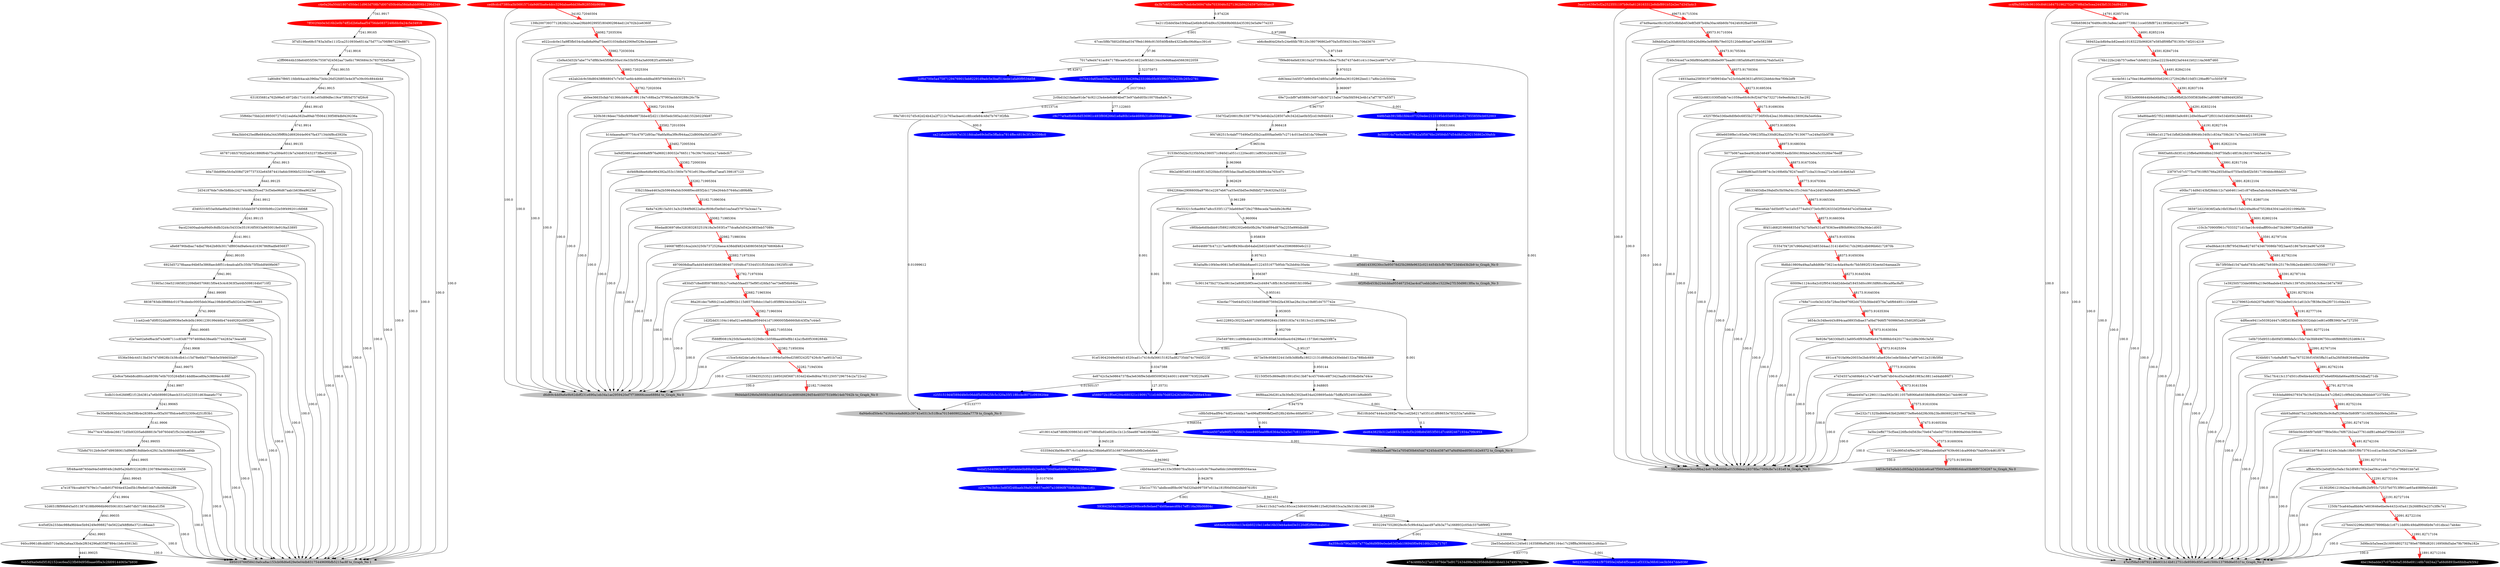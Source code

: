 digraph G{rankdir=TB;layout=dot;
"c4e0a26a50dd1807d50de11d963d708b7d007d50b46a58da8abb806b1296d349" [style="solid,filled",color=red,fontcolor=white];
"ced8cdcd7380ca5b5691571da9d65ba6e4dcc329dabae6dd38ef628556b969fd" [style="solid,filled",color=red,fontcolor=white];
"da3b7c6f10daeb9c7cbdc6e5694748e7033046c5271362b94254597b0048aec9" [style="solid,filled",color=red,fontcolor=white];
"3ea41e438e5cf2a2523551197b9c0a6126163312e8dbf891b52e2ec7d345a4c3" [style="solid,filled",color=red,fontcolor=white];
"cc4f9a59928c96100c8461b84751962752d779f6d3e5cea2443bf13134d94228" [style="solid,filled",color=red,fontcolor=white];
"7ff302f4b0e3d16b2e0b74ff2d2b6a8aaf54756de0837248bfdc0a24c5e34916" [style="solid,filled",color=red,fontcolor=white];
"695010766f58410a0ca8ac153cb08d6e629e0e04db83175449699bfb5215ac8f" [style="solid,filled",color=red,fontcolor=white];
"ded643825b312a6d853c1bc0cf3c208b845853f501d7c46824671934a799c953" [style="solid,filled",color=blue,fontcolor=white];
"ca21abade9f9f67e13118dcabe69cbd5e3ffadca7814ffec4819c3f13e3598c0" [style="solid,filled",color=blue,fontcolor=white];
"d6d69c4dd9a6e9b92dbff231e690a1eb34a1ae2959420ef7f738666ceee6886d" [style="solid,filled",color=gray,fontcolor=black,label= "d6d69c4dd9a6e9b92dbff231e690a1eb34a1ae2959420ef7f738666ceee6886d to_Graph_No 0"];
"593642b04a1fdad22ed290bce8cfedaed74b0faeaecd0b17eff116a39b06804c" [style="solid,filled",color=blue,fontcolor=white];
"e74c488b5c27a415979de7bd9172434d98e3b2958d8db014b4d134749579270a" [style="solid,filled",color=black,fontcolor=white];
"b4f1bc545a0eb1c005da242cbdce6ca67f5693ea6088fc6dca03b86f9753d267" [style="solid,filled",color=gray,fontcolor=black,label= "b4f1bc545a0eb1c005da242cbdce6ca67f5693ea6088fc6dca03b86f9753d267 to_Graph_No 0"];
"2cf6d700e5a475871294769015eb82291d9adc5e3baf514ede1afa80f9534d58" [style="solid,filled",color=blue,fontcolor=white];
"c9c77af4a8b68c6d536961c493f808266d1e8a80b1e4e4689b31d6d06664b1ae" [style="solid,filled",color=blue,fontcolor=white];
"5fe24fdeeae3cccf9ba24e67845d6fdba01538deac28378fac7599c8e7e181e0" [style="solid,filled",color=gray,fontcolor=black,label= "5fe24fdeeae3cccf9ba24e67845d6fdba01538deac28378fac7599c8e7e181e0 to_Graph_No 0"];
"bc5fd914a74e9a9ee87f642a5f5876bc29584b57d54d8d1a292156862e39afcb" [style="solid,filled",color=blue,fontcolor=white];
"4be19ebadde37c07b8e9af1868e691148b7dd34a27a68d6893be6fddbaf45f42" [style="solid,filled",color=black,fontcolor=white];
"6a94e6cd50e4c74164cce4a8d62c39741e0313c51f8ca70154609022daba7779" [style="solid,filled",color=gray,fontcolor=black,label= "6a94e6cd50e4c74164cce4a8d62c39741e0313c51f8ca70154609022daba7779 to_Graph_No 0"];
"6f2f0db453b224dcbba9554672542ac4cd7cebb2dfce15229e27f150d9813f0a" [style="solid,filled",color=gray,fontcolor=black,label= "6f2f0db453b224dcbba9554672542ac4cd7cebb2dfce15229e27f150d9813f0a to_Graph_No 3"];
"1c70410a65eed3fea74a441113b4269a233166c05c933903702a238c265c2781" [style="solid,filled",color=blue,fontcolor=white];
"af3dd14339230cc3e95078d25b286fe9632c0214454b3cfb78fe723d4b43b2b9" [style="solid,filled",color=gray,fontcolor=black,label= "af3dd14339230cc3e95078d25b286fe9632c0214454b3cfb78fe723d4b43b2b9 to_Graph_No 0"];
"8eb5df4a0e6d5f182152cec6ea523fb69d958baae0f0a3c2fd09144065e7b930" [style="solid,filled",color=black,fontcolor=white];
"c23679e3b8cc3e8f3f248baeb39a9230857ee907a10896f870bfbcbb38ec1c61" [style="solid,filled",color=blue,fontcolor=white];
"695010766f58410a0ca8ac153cb08d6e629e0e04db83175449699bfb5215ac8f" [style="solid,filled",color=gray,fontcolor=black,label= "695010766f58410a0ca8ac153cb08d6e629e0e04db83175449699bfb5215ac8f to_Graph_No 1"];
"ab64e6cfef4b0cc13e4b60210e11e8e16b33eb4a4ed3e3120dff2f968ceabd1c" [style="solid,filled",color=blue,fontcolor=white];
"a588072b1ff0e6294c680321c19091711d160b70d8524263d800aa5466e43cec" [style="solid,filled",color=blue,fontcolor=white];
"6a359ccb796a3f667a770a06d9f89e0ede63d5eb106940f0e941d6b223a71707" [style="solid,filled",color=blue,fontcolor=white];
"09bcb2e5aa676e1a7054f30b645dd74245dcd387a07af4df4bed0561cb2e9372" [style="solid,filled",color=gray,fontcolor=black,label= "09bcb2e5aa676e1a7054f30b645dd74245dcd387a07af4df4bed0561cb2e9372 to_Graph_No 0"];
"648b5ab39158b1fd4cc07320edec2123195dc03d852cbc62785585f4cb652003" [style="solid,filled",color=blue,fontcolor=white];
"47e1f58a516f792146b931b14b812751cfe9590c85f1ae61500c13798d6e051f" [style="solid,filled",color=gray,fontcolor=black,label= "47e1f58a516f792146b931b14b812751cfe9590c85f1ae61500c13798d6e051f to_Graph_No 2"];
"00bca4507afa86f517d5fd3c3eee8405ea0f8c6364a3a2a5e17c8111c0502480" [style="solid,filled",color=blue,fontcolor=white];
"4edaf25d40965c8071b6bdde0b89b4b2ae8dc700df4a6908c730d942bd6e22e3" [style="solid,filled",color=blue,fontcolor=white];
"fe0233d86235041f975950e24fa64f5caee1ef3333a36fc61ee3b5647dde936f" [style="solid,filled",color=blue,fontcolor=white];
"f9d4dab529b0a56083ccb834a61b1ac468048629d54e4033751b9fe14eb7042b" [style="solid,filled",color=gray,fontcolor=black,label= "f9d4dab529b0a56083ccb834a61b1ac468048629d54e4033751b9fe14eb7042b to_Graph_No 0"];
"c2551519d4f389d4fe0c06ddf5d59d25fc5c320a35f118fccbc8071c093920ee" [style="solid,filled",color=blue,fontcolor=white];
"86edad83697d6e328383283251f418a3e593f1e77dca8a5d542e3855eb57089c" -> "d6d69c4dd9a6e9b92dbff231e690a1eb34a1ae2959420ef7f738666ceee6886d" [label=100.0];
"1c539d352535211b95026f36871834d24be8d84a785125057296754c2a722ca2" -> "f9d4dab529b0a56083ccb834a61b1ac468048629d54e4033751b9fe14eb7042b" [label=32182.71940304,arrowsize=2,color=firebrick1,penwidth=3];
"cc4f9a59928c96100c8461b84751962752d779f6d3e5cea2443bf13134d94228" -> "47e1f58a516f792146b931b14b812751cfe9590c85f1ae61500c13798d6e051f" [label=100.0];
"491cc4701fa06e20033e2bdc9561afae826e1ede5bbdca7a697e412e319b5f0d" -> "5fe24fdeeae3cccf9ba24e67845d6fdba01538deac28378fac7599c8e7e181e0" [label=100.0];
"6e8a742f615a5013a3c2584f9d622a8acf608cf3e0b01ea5eaf37975a3cea17a" -> "86edad83697d6e328383283251f418a3e593f1e77dca8a5d542e3855eb57089c" [label=33082.71985304,arrowsize=2,color=firebrick1,penwidth=3];
"e42ab2dc9c58d80438f668047c7e567aefdc4d66ceddfea085f7660b80433c71" -> "ab0ee36635cfab7d1366cbb9caf189119a7c68ba2a7f7993acbb50288c26c7fe" [label=33782.72020304,arrowsize=2,color=firebrick1,penwidth=3];
"924bfd017c4a9afbff17baa767323fcf16565ffa31ad3a2fd58d82646ba4d94e" -> "55a17fc413c137d501cf0efde4d45523f7e6e6f06bfa66ea0f835e3dbaf271db" [label=12891.82762104,arrowsize=2,color=firebrick1,penwidth=3];
"c15ce5c6d2de1a6e16cbacec1c994e5a09ed258f3242f27426cfc7ae951b7ce2" -> "d6d69c4dd9a6e9b92dbff231e690a1eb34a1ae2959420ef7f738666ceee6886d" [label=100.0];
"7ff302f4b0e3d16b2e0b74ff2d2b6a8aaf54756de0837248bfdc0a24c5e34916" -> "3f7d519fee68c5783a3d5e111f2ca2510930e6514a75d771a706f867d29e8871" [label=7241.99165];
"55a17fc413c137d501cf0efde4d45523f7e6e6f06bfa66ea0f835e3dbaf271db" -> "91fcbda8894379347fe19c022b4acb47c2fb621c9f9d4248a36bbbb97237595c" [label=12791.82757104,arrowsize=2,color=firebrick1,penwidth=3];
"dcf46f8d8ee6d6e964392a353c1560e7b761e9139acc0f0ad7aeaf1398187123" -> "d6d69c4dd9a6e9b92dbff231e690a1eb34a1ae2959420ef7f738666ceee6886d" [label=100.0];
"91fcbda8894379347fe19c022b4acb47c2fb621c9f9d4248a36bbbb97237595c" -> "47e1f58a516f792146b931b14b812751cfe9590c85f1ae61500c13798d6e051f" [label=100.0];
"0b73f95fed15474a6d783b1e9827b9389c25179c59b2e4b48651525f998d7737" -> "1e392505733de089f4a219e08aabde4329a0c1397d5c26b5dc3c8ee1b67a790f" [label=13391.82787104,arrowsize=2,color=firebrick1,penwidth=3];
"5077b067aacbea062db346497eb398354adb584180bbe3efea5c3526be76edff" -> "5fe24fdeeae3cccf9ba24e67845d6fdba01538deac28378fac7599c8e7e181e0" [label=100.0];
"b14daaea9ac87754c47972d93ac78a6fa9ba3f9cf944aa22d8009a5bf1bd97f7" -> "d6d69c4dd9a6e9b92dbff231e690a1eb34a1ae2959420ef7f738666ceee6886d" [label=100.0];
"f0e553215c8ae8647a8cc535f11273da669e672fe27f88eceda7beddfe28cf6d" -> "91ef19042049e004d14520cad1c7416cfa566151825ad82735dd74c7940f223f" [label=0.001];
"affbbc3f3c2e0df2fcc5afa15b2df481782e2aa59ca1a4b77cf1e796b01bb7a0" -> "d1302f06121842ea10b4bad8b2bf955c72537b07f13f901ae65a40889e0ceb81" [label=12291.82732104,arrowsize=2,color=firebrick1,penwidth=3];
"dcf46f8d8ee6d6e964392a353c1560e7b761e9139acc0f0ad7aeaf1398187123" -> "03b21fdea4463a2b59649a5dc5068f0ecd85f2dc1726e264dc57646a1d89b8fa" [label=33282.71995304,arrowsize=2,color=firebrick1,penwidth=3];
"e3257f95e336be8d0fe0c6855b273736f00b42ea130c884cb1580928a5ee6dea" -> "5fe24fdeeae3cccf9ba24e67845d6fdba01538deac28378fac7599c8e7e181e0" [label=100.0];
"3cdb310c62fd9ff21f12b4381a7e6b0898028aecb331e5223351d63baea6c77d" -> "695010766f58410a0ca8ac153cb08d6e629e0e04db83175449699bfb5215ac8f" [label=100.0];
"96ece6ab7dd5b0f57ac1a0c5774a84373e0cf8526333d2f5fe64d7e2d5bb8ca8" -> "8f451d682f19666835d47b27bf4ef431a878363ee4f80b89643359a36de1d003" [label=48573.91660304,arrowsize=2,color=firebrick1,penwidth=3];
"4e8446897fc471217ae9b0ff436bcdb64abd2b832d4087a9ce35969880e6c212" -> "f63a0af8c10f40ec90813ef5463fdeb8aee01224551677b95dc7b2bb84c30a4a" [label=0.957613];
"f0e553215c8ae8647a8cc535f11273da669e672fe27f88eceda7beddfe28cf6d" -> "c9f0bde6d0bdbb91f589216f92302e66b0fb29a783d894d870a2255e990dbd88" [label=0.960064];
"a0ad8da4161f8f795d39ee827407434670086b70f23ae451867bc91ba967a358" -> "0b73f95fed15474a6d783b1e9827b9389c25179c59b2e4b48651525f998d7737" [label=13491.82792104,arrowsize=2,color=firebrick1,penwidth=3];
"8fe2a08f3485164d83f13d520bbcf1f3f03dac3ba83ed26b3df486cba765cd7c" -> "6942264ec2906600ba979b1e2267eb67ca55e45bd5ec9dfdbf2729c6320a332d" [label=0.962629];
"ba211f2dd45be33f4bad2e6b9cbf54d9cc529b69b06fcb4353923e5a9e77e233" -> "67cec5f8b7fd02d584a0347f9eb1866c9150540fb48e4322e8bc06d6acc391c0" [label=0.001];
"5f353e9906644b9eb6b89a21bfbd9fb82b350f383b89e1a809f674d89d49285d" -> "47e1f58a516f792146b931b14b812751cfe9590c85f1ae61500c13798d6e051f" [label=100.0];
"25e1cc77f17abdbcedf0bc0676d320ab997597e51ba181f00d50d2dbb9761f01" -> "2c9e4115cb27cefa185cce23d640356e86125e820d633ca3a3fe316b14961286" [label=0.941451];
"d2e7ee02a6ef6acbf7e3e98711cc83d677974608eb38ea6b7744283a73eacefd" -> "695010766f58410a0ca8ac153cb08d6e629e0e04db83175449699bfb5215ac8f" [label=100.0];
"f15547f47267c966a94d234853d4aa131414b65417cb2982cdb696b6d172870b" -> "9b8bb19809a49aa5a8dd68e73621ec4da49ac6c7bb5892f2192ee4d34aeaaa2b" [label=48373.91650304,arrowsize=2,color=firebrick1,penwidth=3];
"67cec5f8b7fd02d584a0347f9eb1866c9150540fb48e4322e8bc06d6acc391c0" -> "7017a9ed4741ac847178bcee0cf2414622ef83dd134cc0e9d6aab45663922059" [label=37.96];
"9b8bb19809a49aa5a8dd68e73621ec4da49ac6c7bb5892f2192ee4d34aeaaa2b" -> "5fe24fdeeae3cccf9ba24e67845d6fdba01538deac28378fac7599c8e7e181e0" [label=100.0];
"51665a134e521665852209db65706815f0e43c4c6363f3a44b5098164b0710f2" -> "8838783db3f888dc01078cdeebc0005deb36aa108db64f5afd32d3a29915aa93" [label=5841.99095];
"569452acb8b9acb82eeeb10183225b968267e585df09fbf781305c74f2014219" -> "176b122bc24b757ce8ee7cb9d0212b8ac2223b4d923a04441b02114a368f7d60" [label=14591.82847104,arrowsize=2,color=firebrick1,penwidth=3];
"01726c995454f9ec267266baabedd0a97639c661dca9084b70abf93c4d61f078" -> "5fe24fdeeae3cccf9ba24e67845d6fdba01538deac28378fac7599c8e7e181e0" [label=100.0];
"6e8a742f615a5013a3c2584f9d622a8acf608cf3e0b01ea5eaf37975a3cea17a" -> "d6d69c4dd9a6e9b92dbff231e690a1eb34a1ae2959420ef7f738666ceee6886d" [label=100.0];
"9b8bb19809a49aa5a8dd68e73621ec4da49ac6c7bb5892f2192ee4d34aeaaa2b" -> "60009e1124cc6a2c02f95416dd2ddedaf18453d0cc991fdf6fcc9bca9fac8af0" [label=48273.91645304,arrowsize=2,color=firebrick1,penwidth=3];
"e830d57c8ed0f09788853b2c7ce9ab5faad575ef9f1d26fa57ee73e8f56b94be" -> "d6d69c4dd9a6e9b92dbff231e690a1eb34a1ae2959420ef7f738666ceee6886d" [label=100.0];
"549b65963476489cc9fc3a8ea1ab907739b11cce05f6f87241395b62431bef79" -> "47e1f58a516f792146b931b14b812751cfe9590c85f1ae61500c13798d6e051f" [label=100.0];
"f0ea3bb0425edffe684b6a3443f9ff0b2d692644e9047fa437134d4f8cd3920a" -> "4678716fc5792f2eb5d1886f64b75ca584e931fe7a34b835432373fbe3f39248" [label=6641.99135];
"940cc9961d8cddfd5710a0fe2a6aa33bde2f634296a8358f7894c1b6c45913d1" -> "695010766f58410a0ca8ac153cb08d6e629e0e04db83175449699bfb5215ac8f" [label=100.0];
"3d9dd0af2a30b8005b53d0426d96e3e89f8b79e0325120de864a67ae0e582388" -> "5fe24fdeeae3cccf9ba24e67845d6fdba01538deac28378fac7599c8e7e181e0" [label=100.0];
"62ecfac770e64d54321546e858d87569d2fa4383ae28a10ca10b8f1d4757742e" -> "f6d10fcb0d7444ecb2692e79ac1ed2b6217a0351d1df68653e783253a7a6d64e" [label=0.001];
"dd63eea1b45f37cb6845e43460a1af85e66ea36102862bed117a8bc2cfc5044a" -> "69e72ccbf97a65889c3497cdb3d7215abe73da5fd5942e4b1a7af77877a55f71" [label=0.969097];
"7f2b8d7012b9c0e97d99380615df96f918dfde0c42f413a3b5884d48589ce84b" -> "5f048ae48760de94e5489048c28d95a26bf032262f81230789e046bc42210458" [label=4941.9905];
"3d9fecb5a5eee2b16004802732780e67f9f6d8201169568d5abe79b7969a182e" -> "47e1f58a516f792146b931b14b812751cfe9590c85f1ae61500c13798d6e051f" [label=100.0];
"e022ccdc0e15a9ff3fb034c0adb8a99af75ae031034dbd42069ef328e3a4aeed" -> "c2e9a43d32b7abe77e7df8b3e45f0fa030a416e33b5f54a3a60082f1a000e943" [label=33982.72030304,arrowsize=2,color=firebrick1,penwidth=3];
"69e72ccbf97a65889c3497cdb3d7215abe73da5fd5942e4b1a7af77877a55f71" -> "648b5ab39158b1fd4cc07320edec2123195dc03d852cbc62785585f4cb652003" [label=0.001];
"5c9013475b2733ac061be2a8082b9f3cee2cd4847c8fb18c5d5466f1fd109fed" -> "62ecfac770e64d54321546e858d87569d2fa4383ae28a10ca10b8f1d4757742e" [label=0.955161];
"3f7d519fee68c5783a3d5e111f2ca2510930e6514a75d771a706f867d29e8871" -> "a2ff99644b338e64955f39c75587d24562aa73a6b17965684c3c7837f26d5ea8" [label=7141.9916];
"e4632c6831030f5ddb7ec1059ae6fc6c9cf24d70a7322716e9ee8d4a313ac292" -> "e3257f95e336be8d0fe0c6855b273736f00b42ea130c884cb1580928a5ee6dea" [label=49173.91690304,arrowsize=2,color=firebrick1,penwidth=3];
"c2551519d4f389d4fe0c06ddf5d59d25fc5c320a35f118fccbc8071c093920ee" -> "6a94e6cd50e4c74164cce4a8d62c39741e0313c51f8ca70154609022daba7779" [label=0.0133777];
"a8e68790bdbac74dbd79b42b80b3017df8934d9a6e4cd1636786f6adfe856837" -> "6923d57278baeac94b65e3868aecb8f51c4eadcabf3c350b75f5bddf469fe067" [label=6041.99105];
"0536e59dc44513bd34747d9828b1b38cdb41c15d78e6fa5778eb5e5f46650a97" -> "42e8ce7b6eb8cd80ccda6939b7e0b7035264fb814dd8bece89a3c9894ec4c86f" [label=5441.99075];
"11ca42ceb7d0f032dda859936e5e9cb0b19061239199d46b474449292c095299" -> "d2e7ee02a6ef6acbf7e3e98711cc83d677974608eb38ea6b7744283a73eacefd" [label=5641.99085];
"28bae440d7a1290111bea592e3811057b8066a64038d08cd58062e174dc9616f" -> "cbe232c71325bd669e63b62b98373ef6e6dd29b30b23bc86069226575ed78d3b" [label=47573.91610304,arrowsize=2,color=firebrick1,penwidth=3];
"866f3a6fccfd3f14125ffe6a06848bb239df75fafb148f18c28d1670eb5ad10e" -> "23f797c07c5775cd7910f65766a2855d0ac0755e45b4f2b58171904bbc88dd23" [label=13991.82817104,arrowsize=2,color=firebrick1,penwidth=3];
"ebb93a86dd75a123a98d3fa5bc9c8af5296de5b80f971b16f3b3bb0fe9a2d0ce" -> "47e1f58a516f792146b931b14b812751cfe9590c85f1ae61500c13798d6e051f" [label=100.0];
"09a7d01027d5c62d24b42a2f7212c765acbae41c8fccefe84c48d7b7673f2fbb" -> "6a94e6cd50e4c74164cce4a8d62c39741e0313c51f8ca70154609022daba7779" [label=0.01099612];
"a0180143a87d69b309863d14fd77d80dfa92a602bc1b12c5bee8874e828b58a2" -> "09bcb2e5aa676e1a7054f30b645dd74245dcd387a07af4df4bed0561cb2e9372" [label=0.001];
"085bb56c056f97bfd877f80e58cc76f672b2aa37761ddf81a86abf7f38e53220" -> "47e1f58a516f792146b931b14b812751cfe9590c85f1ae61500c13798d6e051f" [label=100.0];
"6923d57278baeac94b65e3868aecb8f51c4eadcabf3c350b75f5bddf469fe067" -> "51665a134e521665852209db65706815f0e43c4c6363f3a44b5098164b0710f2" [label=5941.991];
"b8a8fdae8f27f52188fd803a9c6912d9e0feae972f0310e534b9561fe8864f24" -> "19d9be1d127b41bfb82b0d8c89646c340b1c834a759b2617a7fee4a215952996" [label=14191.82827104,arrowsize=2,color=firebrick1,penwidth=3];
"14933aeba2585919736f9934be7e23c0da963631af05022bb6dc9ee7f0fe2ef9" -> "5fe24fdeeae3cccf9ba24e67845d6fdba01538deac28378fac7599c8e7e181e0" [label=100.0];
"f63a0af8c10f40ec90813ef5463fdeb8aee01224551677b95dc7b2bb84c30a4a" -> "6f2f0db453b224dcbba9554672542ac4cd7cebb2dfce15229e27f150d9813f0a" [label=0.001];
"2be55ebd4b63c1240e611635898ef0af391164e17c29ff8a3606d4fc2cd6dac5" -> "fe0233d86235041f975950e24fa64f5caee1ef3333a36fc61ee3b5647dde936f" [label=0.001];
"e830d57c8ed0f09788853b2c7ce9ab5faad575ef9f1d26fa57ee73e8f56b94be" -> "86a281dec7bf6fc21ee2a8f902b115d6575b8dcc10a01c85f8f434cbcb25a21a" [label=32682.71965304,arrowsize=2,color=firebrick1,penwidth=3];
"3d9dd0af2a30b8005b53d0426d96e3e89f8b79e0325120de864a67ae0e582388" -> "f240c54ced7ce36bf80da8f62d6ebe997baad61085afd6a953b604a76ab5a424" [label=49473.91705304,arrowsize=2,color=firebrick1,penwidth=3];
"085bb56c056f97bfd877f80e58cc76f672b2aa37761ddf81a86abf7f38e53220" -> "f61b461b978c81b14246c3da8c18b91f9b73761ccd1ac5bdc326af7b261bae59" [label=12491.82742104,arrowsize=2,color=firebrick1,penwidth=3];
"f6d10fcb0d7444ecb2692e79ac1ed2b6217a0351d1df68653e783253a7a6d64e" -> "ded643825b312a6d853c1bc0cf3c208b845853f501d7c46824671934a799c953" [label=0.1];
"19d9be1d127b41bfb82b0d8c89646c340b1c834a759b2617a7fee4a215952996" -> "47e1f58a516f792146b931b14b812751cfe9590c85f1ae61500c13798d6e051f" [label=100.0];
"03b21fdea4463a2b59649a5dc5068f0ecd85f2dc1726e264dc57646a1d89b8fa" -> "6e8a742f615a5013a3c2584f9d622a8acf608cf3e0b01ea5eaf37975a3cea17a" [label=33182.71990304,arrowsize=2,color=firebrick1,penwidth=3];
"491cc4701fa06e20033e2bdc9561afae826e1ede5bbdca7a697e412e319b5f0d" -> "e7d34557a3469b641a7e7ed87bd67db04cd5a34afb81983a18811ed4abb86f71" [label=47773.91620304,arrowsize=2,color=firebrick1,penwidth=3];
"03359d43fa08ecf87c4c1ab84dc4a238bb6a85f1b1667366e895d9fb2e6eb6e4" -> "c4b04e4ae97a4133e3f8807fca5bcb1cce0c9c79aa0a6bb1b949890f9504acaa" [label=0.943902];
"1c539d352535211b95026f36871834d24be8d84a785125057296754c2a722ca2" -> "d6d69c4dd9a6e9b92dbff231e690a1eb34a1ae2959420ef7f738666ceee6886d" [label=100.0];
"3ad09bf83ad55b9874c3e169b6fa78247eed571cba310cea271e3e81dc8b63a5" -> "5fe24fdeeae3cccf9ba24e67845d6fdba01538deac28378fac7599c8e7e181e0" [label=100.0];
"1250b75ca640aa8bb9a7e603646e6be9e4432c45a412b268f843e237c3f9c7e1" -> "47e1f58a516f792146b931b14b812751cfe9590c85f1ae61500c13798d6e051f" [label=100.0];
"c768e71cc0e3d1b5b728ee59e97682d4755b3fded4f376a7a6f664851133d0e8" -> "5fe24fdeeae3cccf9ba24e67845d6fdba01538deac28378fac7599c8e7e181e0" [label=100.0];
"e022ccdc0e15a9ff3fb034c0adb8a99af75ae031034dbd42069ef328e3a4aeed" -> "d6d69c4dd9a6e9b92dbff231e690a1eb34a1ae2959420ef7f738666ceee6886d" [label=100.0];
"f61b461b978c81b14246c3da8c18b91f9b73761ccd1ac5bdc326af7b261bae59" -> "47e1f58a516f792146b931b14b812751cfe9590c85f1ae61500c13798d6e051f" [label=100.0];
"60322947552802fec6c5c99c64a2aacd97a0b3a77a1668932c05dc337b8f99f2" -> "6a359ccb796a3f667a770a06d9f89e0ede63d5eb106940f0e941d6b223a71707" [label=0.001];
"ba9df29861aea0468a8f976a9692180032e76651176c39c70cd42a17a4ebcfc7" -> "dcf46f8d8ee6d6e964392a353c1560e7b761e9139acc0f0ad7aeaf1398187123" [label=33382.72000304,arrowsize=2,color=firebrick1,penwidth=3];
"2d341876de7c8e5b8bbc242744c9b255ced73cf3ebe96d67aab1b638ea9623ef" -> "695010766f58410a0ca8ac153cb08d6e629e0e04db83175449699bfb5215ac8f" [label=100.0];
"d3405316f33a0bfae8fad3394fc1b5dab59743000b9fcc22e59f499201cfd068" -> "695010766f58410a0ca8ac153cb08d6e629e0e04db83175449699bfb5215ac8f" [label=100.0];
"c2e9a43d32b7abe77e7df8b3e45f0fa030a416e33b5f54a3a60082f1a000e943" -> "e42ab2dc9c58d80438f668047c7e567aefdc4d66ceddfea085f7660b80433c71" [label=33882.72025304,arrowsize=2,color=firebrick1,penwidth=3];
"3a5bc2effd775cf5ee226fbc0d563bc70e647ebe0d77f101f6909a00dc590cdc" -> "5fe24fdeeae3cccf9ba24e67845d6fdba01538deac28378fac7599c8e7e181e0" [label=100.0];
"2c0bd1b21fadae91de74c92123a4ede6d804bef73e97da6d05b10070ba8a9c7a" -> "09a7d01027d5c62d24b42a2f7212c765acbae41c8fccefe84c48d7b7673f2fbb" [label=0.0113716];
"f588ff0081f4250b5eee9dc3229dbc1b059baa480ef8b142a1fbd0f53082884b" -> "c15ce5c6d2de1a6e16cbacec1c994e5a09ed258f3242f27426cfc7ae951b7ce2" [label=32382.71950304,arrowsize=2,color=firebrick1,penwidth=3];
"176b122bc24b757ce8ee7cb9d0212b8ac2223b4d923a04441b02114a368f7d60" -> "47e1f58a516f792146b931b14b812751cfe9590c85f1ae61500c13798d6e051f" [label=100.0];
"365972d225836f2afa16b53fee515ab249ad6cd75528b43041ea02021096e5fc" -> "c10c3c70900f961c70333271d15ae16c44bafff00ccbd73b2866732e85a80fd9" [label=13691.82802104,arrowsize=2,color=firebrick1,penwidth=3];
"2466878ff5516ca2d43250b7372526aeac438ddf48243d08056582676806b8c4" -> "4970608dbaf5a4d45464933b6638040710548cd73344531f535d4b15925f5148" [label=32882.71975304,arrowsize=2,color=firebrick1,penwidth=3];
"3ea41e438e5cf2a2523551197b9c0a6126163312e8dbf891b52e2ec7d345a4c3" -> "d74d9ae4ac0b192d55c8bfab453e8f3d97b49a30ac46b60b70424fc92fba0589" [label=49673.91715304,arrowsize=2,color=firebrick1,penwidth=3];
"2c0bd1b21fadae91de74c92123a4ede6d804bef73e97da6d05b10070ba8a9c7a" -> "c9c77af4a8b68c6d536961c493f808266d1e8a80b1e4e4689b31d6d06664b1ae" [label=277.122603];
"36a774c47ddb4e266172d5b93205a6d8881fe7b9760d4f1f5c343d82fcdcef99" -> "7f2b8d7012b9c0e97d99380615df96f918dfde0c42f413a3b5884d48589ce84b" [label=5041.99055];
"a0ad8da4161f8f795d39ee827407434670086b70f23ae451867bc91ba967a358" -> "47e1f58a516f792146b931b14b812751cfe9590c85f1ae61500c13798d6e051f" [label=100.0];
"2466878ff5516ca2d43250b7372526aeac438ddf48243d08056582676806b8c4" -> "d6d69c4dd9a6e9b92dbff231e690a1eb34a1ae2959420ef7f738666ceee6886d" [label=100.0];
"28bae440d7a1290111bea592e3811057b8066a64038d08cd58062e174dc9616f" -> "5fe24fdeeae3cccf9ba24e67845d6fdba01538deac28378fac7599c8e7e181e0" [label=100.0];
"cbe232c71325bd669e63b62b98373ef6e6dd29b30b23bc86069226575ed78d3b" -> "5fe24fdeeae3cccf9ba24e67845d6fdba01538deac28378fac7599c8e7e181e0" [label=100.0];
"4cc4e5611a70ee186a699b600b62061272942ffe510df3129beff07cc50597ff" -> "47e1f58a516f792146b931b14b812751cfe9590c85f1ae61500c13798d6e051f" [label=100.0];
"23f797c07c5775cd7910f65766a2855d0ac0755e45b4f2b58171904bbc88dd23" -> "e00bc714d9d143bf28ddc12c7ab64611ed1c874fbea5abc6da3849ad4f3c708d" [label=13891.82812104,arrowsize=2,color=firebrick1,penwidth=3];
"4678716fc5792f2eb5d1886f64b75ca584e931fe7a34b835432373fbe3f39248" -> "b0a73bb896e5fc0a508d7297737332e645874410a6dc5906b523334e7146e8fa" [label=6541.9913];
"5077b067aacbea062db346497eb398354adb584180bbe3efea5c3526be76edff" -> "3ad09bf83ad55b9874c3e169b6fa78247eed571cba310cea271e3e81dc8b63a5" [label=48873.91675304,arrowsize=2,color=firebrick1,penwidth=3];
"35f66bc75bb2d189500727c021eab6a382ba89ab7f5064130f58f4dbf429236a" -> "695010766f58410a0ca8ac153cb08d6e629e0e04db83175449699bfb5215ac8f" [label=100.0];
"c768e71cc0e3d1b5b728ee59e97682d4755b3fded4f376a7a6f664851133d0e8" -> "b654c3c34fee443c894caa08935dbae37a0bd79d6f57609865efc25d02852a99" [label=48073.91635304,arrowsize=2,color=firebrick1,penwidth=3];
"8838783db3f888dc01078cdeebc0005deb36aa108db64f5afd32d3a29915aa93" -> "11ca42ceb7d0f032dda859936e5e9cb0b19061239199d46b474449292c095299" [label=5741.9909];
"8f451d682f19666835d47b27bf4ef431a878363ee4f80b89643359a36de1d003" -> "5fe24fdeeae3cccf9ba24e67845d6fdba01538deac28378fac7599c8e7e181e0" [label=100.0];
"940cc9961d8cddfd5710a0fe2a6aa33bde2f634296a8358f7894c1b6c45913d1" -> "8eb5df4a0e6d5f182152cec6ea523fb69d958baae0f0a3c2fd09144065e7b930" [label=4441.99025];
"d80e6659f8e1c93e6a709623f5ba330d828aa3255e79130677ce249a05b0f7f8" -> "5077b067aacbea062db346497eb398354adb584180bbe3efea5c3526be76edff" [label=48973.91680304,arrowsize=2,color=firebrick1,penwidth=3];
"33d7f2af20801f9c33877979c3e64b2a328507a9c342d2ae0b5f2cd19d94b024" -> "9f47d62515c4abf775490ef2d5b2cad00faa0e6b7c2714c01bed3d1da709ee94" [label=0.966418];
"42e8ce7b6eb8cd80ccda6939b7e0b7035264fb814dd8bece89a3c9894ec4c86f" -> "695010766f58410a0ca8ac153cb08d6e629e0e04db83175449699bfb5215ac8f" [label=100.0];
"139b20073937712826b21a3eae29bb902995f1804902964ed124702b2ce6360f" -> "e022ccdc0e15a9ff3fb034c0adb8a99af75ae031034dbd42069ef328e3a4aeed" [label=34082.72035304,arrowsize=2,color=firebrick1,penwidth=3];
"631835681a762b96ef14972db17141018c1e05d89dfec19ce73f05d7574f26c6" -> "35f66bc75bb2d189500727c021eab6a382ba89ab7f5064130f58f4dbf429236a" [label=6841.99145];
"1c70410a65eed3fea74a441113b4269a233166c05c933903702a238c265c2781" -> "2c0bd1b21fadae91de74c92123a4ede6d804bef73e97da6d05b10070ba8a9c7a" [label=0.20373943];
"e4632c6831030f5ddb7ec1059ae6fc6c9cf24d70a7322716e9ee8d4a313ac292" -> "5fe24fdeeae3cccf9ba24e67845d6fdba01538deac28378fac7599c8e7e181e0" [label=100.0];
"1250b75ca640aa8bb9a7e603646e6be9e4432c45a412b268f843e237c3f9c7e1" -> "c27b4432296e3f6b0578996bdc1c6711dd66c49da89946b9e7c01dbca17ab4ec" [label=12091.82722104,arrowsize=2,color=firebrick1,penwidth=3];
"91ef19042049e004d14520cad1c7416cfa566151825ad82735dd74c7940f223f" -> "4e8742c5a3e9864737fba3e636f9e3db88509f3624400114f4987763f220a9f4" [label=0.0347388];
"60009e1124cc6a2c02f95416dd2ddedaf18453d0cc991fdf6fcc9bca9fac8af0" -> "c768e71cc0e3d1b5b728ee59e97682d4755b3fded4f376a7a6f664851133d0e8" [label=48173.91640304,arrowsize=2,color=firebrick1,penwidth=3];
"e00bc714d9d143bf28ddc12c7ab64611ed1c874fbea5abc6da3849ad4f3c708d" -> "47e1f58a516f792146b931b14b812751cfe9590c85f1ae61500c13798d6e051f" [label=100.0];
"86edad83697d6e328383283251f418a3e593f1e77dca8a5d542e3855eb57089c" -> "2466878ff5516ca2d43250b7372526aeac438ddf48243d08056582676806b8c4" [label=32982.71980304,arrowsize=2,color=firebrick1,penwidth=3];
"9e30e0b963bda16c2fed38b4e28389cec0f3a507f0dce4ef032309cd251f03b1" -> "36a774c47ddb4e266172d5b93205a6d8881fe7b9760d4f1f5c343d82fcdcef99" [label=5141.9906];
"139b20073937712826b21a3eae29bb902995f1804902964ed124702b2ce6360f" -> "d6d69c4dd9a6e9b92dbff231e690a1eb34a1ae2959420ef7f738666ceee6886d" [label=100.0];
"36a774c47ddb4e266172d5b93205a6d8881fe7b9760d4f1f5c343d82fcdcef99" -> "695010766f58410a0ca8ac153cb08d6e629e0e04db83175449699bfb5215ac8f" [label=100.0];
"1e392505733de089f4a219e08aabde4329a0c1397d5c26b5dc3c8ee1b67a790f" -> "b12789652c6d42076a9b0f176b2da9e016c1a61b3c7f838e39a2f0731c0da241" [label=13291.82782104,arrowsize=2,color=firebrick1,penwidth=3];
"f61b461b978c81b14246c3da8c18b91f9b73761ccd1ac5bdc326af7b261bae59" -> "affbbc3f3c2e0df2fcc5afa15b2df481782e2aa59ca1a4b77cf1e796b01bb7a0" [label=12391.82737104,arrowsize=2,color=firebrick1,penwidth=3];
"4678716fc5792f2eb5d1886f64b75ca584e931fe7a34b835432373fbe3f39248" -> "695010766f58410a0ca8ac153cb08d6e629e0e04db83175449699bfb5215ac8f" [label=100.0];
"cd8b5d94adf94c74df2ce44da17ae496aff3669bf2ed528b24b9ec46fa6951e7" -> "00bca4507afa86f517d5fd3c3eee8405ea0f8c6364a3a2a5e17c8111c0502480" [label=0.001];
"3ad09bf83ad55b9874c3e169b6fa78247eed571cba310cea271e3e81dc8b63a5" -> "38fc33403dbe39abd5c5b59a54c1f1c34dc7dce2d4f19a9a6d6d853af09ebef5" [label=48773.91670304,arrowsize=2,color=firebrick1,penwidth=3];
"ba9df29861aea0468a8f976a9692180032e76651176c39c70cd42a17a4ebcfc7" -> "d6d69c4dd9a6e9b92dbff231e690a1eb34a1ae2959420ef7f738666ceee6886d" [label=100.0];
"1d2f2dd31104c146a021ee8dfdad9594041d71990005fb6660bfc43f3a7c44e5" -> "d6d69c4dd9a6e9b92dbff231e690a1eb34a1ae2959420ef7f738666ceee6886d" [label=100.0];
"ebb93a86dd75a123a98d3fa5bc9c8af5296de5b80f971b16f3b3bb0fe9a2d0ce" -> "085bb56c056f97bfd877f80e58cc76f672b2aa37761ddf81a86abf7f38e53220" [label=12591.82747104,arrowsize=2,color=firebrick1,penwidth=3];
"c2e9a43d32b7abe77e7df8b3e45f0fa030a416e33b5f54a3a60082f1a000e943" -> "d6d69c4dd9a6e9b92dbff231e690a1eb34a1ae2959420ef7f738666ceee6886d" [label=100.0];
"c4e0a26a50dd1807d50de11d963d708b7d007d50b46a58da8abb806b1296d349" -> "695010766f58410a0ca8ac153cb08d6e629e0e04db83175449699bfb5215ac8f" [label=100.0];
"35f66bc75bb2d189500727c021eab6a382ba89ab7f5064130f58f4dbf429236a" -> "f0ea3bb0425edffe684b6a3443f9ff0b2d692644e9047fa437134d4f8cd3920a" [label=6741.9914];
"866f3a6fccfd3f14125ffe6a06848bb239df75fafb148f18c28d1670eb5ad10e" -> "47e1f58a516f792146b931b14b812751cfe9590c85f1ae61500c13798d6e051f" [label=100.0];
"60009e1124cc6a2c02f95416dd2ddedaf18453d0cc991fdf6fcc9bca9fac8af0" -> "5fe24fdeeae3cccf9ba24e67845d6fdba01538deac28378fac7599c8e7e181e0" [label=100.0];
"02150f505c869edf61091d5413b874c457046c48f73423aafb1659bdb0a7d4ce" -> "86f8baa26d281a3b30efb2302be834a4208695eddc75dffa5f524001bf6d80f5" [label=0.948805];
"3ea41e438e5cf2a2523551197b9c0a6126163312e8dbf891b52e2ec7d345a4c3" -> "5fe24fdeeae3cccf9ba24e67845d6fdba01538deac28378fac7599c8e7e181e0" [label=100.0];
"11ca42ceb7d0f032dda859936e5e9cb0b19061239199d46b474449292c095299" -> "695010766f58410a0ca8ac153cb08d6e629e0e04db83175449699bfb5215ac8f" [label=100.0];
"b0a73bb896e5fc0a508d7297737332e645874410a6dc5906b523334e7146e8fa" -> "695010766f58410a0ca8ac153cb08d6e629e0e04db83175449699bfb5215ac8f" [label=100.0];
"4cd5df2b233dec988a9fd4ee5b94249e998827de5622af48ffd6e3721c88aaa3" -> "695010766f58410a0ca8ac153cb08d6e629e0e04db83175449699bfb5215ac8f" [label=100.0];
"a2ff99644b338e64955f39c75587d24562aa73a6b17965684c3c7837f26d5ea8" -> "1a80d847f86f11fdbfd4acab396ba73d4c26d52fd853e4e3f7e39c00c8844b4d" [label=7041.99155];
"42e8ce7b6eb8cd80ccda6939b7e0b7035264fb814dd8bece89a3c9894ec4c86f" -> "3cdb310c62fd9ff21f12b4381a7e6b0898028aecb331e5223351d63baea6c77d" [label=5341.9907];
"ab0ee36635cfab7d1366cbb9caf189119a7c68ba2a7f7993acbb50288c26c7fe" -> "b20b3819deec75dbcf498e9873bbe4f2d2113b05edc585a2cdd1552b022f4b97" [label=33682.72015304,arrowsize=2,color=firebrick1,penwidth=3];
"b8a8fdae8f27f52188fd803a9c6912d9e0feae972f0310e534b9561fe8864f24" -> "47e1f58a516f792146b931b14b812751cfe9590c85f1ae61500c13798d6e051f" [label=100.0];
"a2ff99644b338e64955f39c75587d24562aa73a6b17965684c3c7837f26d5ea8" -> "695010766f58410a0ca8ac153cb08d6e629e0e04db83175449699bfb5215ac8f" [label=100.0];
"4e4122892c30232a4d671f495bf09264b15893183a7415813cc21d039a2199e5" -> "25e54978911cd99b4b4442bc189360a63d46ba4c04298ae11573b619ab00f87a" [label=0.952709];
"d1302f06121842ea10b4bad8b2bf955c72537b07f13f901ae65a40889e0ceb81" -> "47e1f58a516f792146b931b14b812751cfe9590c85f1ae61500c13798d6e051f" [label=100.0];
"c27b4432296e3f6b0578996bdc1c6711dd66c49da89946b9e7c01dbca17ab4ec" -> "3d9fecb5a5eee2b16004802732780e67f9f6d8201169568d5abe79b7969a182e" [label=11991.82717104,arrowsize=2,color=firebrick1,penwidth=3];
"6923d57278baeac94b65e3868aecb8f51c4eadcabf3c350b75f5bddf469fe067" -> "695010766f58410a0ca8ac153cb08d6e629e0e04db83175449699bfb5215ac8f" [label=100.0];
"f15547f47267c966a94d234853d4aa131414b65417cb2982cdb696b6d172870b" -> "5fe24fdeeae3cccf9ba24e67845d6fdba01538deac28378fac7599c8e7e181e0" [label=100.0];
"69e72ccbf97a65889c3497cdb3d7215abe73da5fd5942e4b1a7af77877a55f71" -> "33d7f2af20801f9c33877979c3e64b2a328507a9c342d2ae0b5f2cd19d94b024" [label=0.967757];
"1e0b735d9551db0f4f3388bfa5c15da7de3fd8496750cc46f886f85252d69c14" -> "924bfd017c4a9afbff17baa767323fcf16565ffa31ad3a2fd58d82646ba4d94e" [label=12991.82767104,arrowsize=2,color=firebrick1,penwidth=3];
"f0ea3bb0425edffe684b6a3443f9ff0b2d692644e9047fa437134d4f8cd3920a" -> "695010766f58410a0ca8ac153cb08d6e629e0e04db83175449699bfb5215ac8f" [label=100.0];
"a8e68790bdbac74dbd79b42b80b3017df8934d9a6e4cd1636786f6adfe856837" -> "695010766f58410a0ca8ac153cb08d6e629e0e04db83175449699bfb5215ac8f" [label=100.0];
"55a17fc413c137d501cf0efde4d45523f7e6e6f06bfa66ea0f835e3dbaf271db" -> "47e1f58a516f792146b931b14b812751cfe9590c85f1ae61500c13798d6e051f" [label=100.0];
"3a5bc2effd775cf5ee226fbc0d563bc70e647ebe0d77f101f6909a00dc590cdc" -> "01726c995454f9ec267266baabedd0a97639c661dca9084b70abf93c4d61f078" [label=47373.91600304,arrowsize=2,color=firebrick1,penwidth=3];
"cd8b5d94adf94c74df2ce44da17ae496aff3669bf2ed528b24b9ec46fa6951e7" -> "a0180143a87d69b309863d14fd77d80dfa92a602bc1b12c5bee8874e828b58a2" [label=0.946354];
"c10c3c70900f961c70333271d15ae16c44bafff00ccbd73b2866732e85a80fd9" -> "a0ad8da4161f8f795d39ee827407434670086b70f23ae451867bc91ba967a358" [label=13591.82797104,arrowsize=2,color=firebrick1,penwidth=3];
"a0180143a87d69b309863d14fd77d80dfa92a602bc1b12c5bee8874e828b58a2" -> "03359d43fa08ecf87c4c1ab84dc4a238bb6a85f1b1667366e895d9fb2e6eb6e4" [label=0.945128];
"a7e187f4cca8407679e1c7cedb91f7604e452ed5b1f9e8e01eb7c8e49d6e2ff9" -> "695010766f58410a0ca8ac153cb08d6e629e0e04db83175449699bfb5215ac8f" [label=100.0];
"b654c3c34fee443c894caa08935dbae37a0bd79d6f57609865efc25d02852a99" -> "9e928e7b6330bd513a695c6f930af06e647fc888dc04201774cc2d8e306c3a5d" [label=47973.91630304,arrowsize=2,color=firebrick1,penwidth=3];
"5f048ae48760de94e5489048c28d95a26bf032262f81230789e046bc42210458" -> "695010766f58410a0ca8ac153cb08d6e629e0e04db83175449699bfb5215ac8f" [label=100.0];
"86a281dec7bf6fc21ee2a8f902b115d6575b8dcc10a01c85f8f434cbcb25a21a" -> "d6d69c4dd9a6e9b92dbff231e690a1eb34a1ae2959420ef7f738666ceee6886d" [label=100.0];
"c10c3c70900f961c70333271d15ae16c44bafff00ccbd73b2866732e85a80fd9" -> "47e1f58a516f792146b931b14b812751cfe9590c85f1ae61500c13798d6e051f" [label=100.0];
"03359d43fa08ecf87c4c1ab84dc4a238bb6a85f1b1667366e895d9fb2e6eb6e4" -> "4edaf25d40965c8071b6bdde0b89b4b2ae8dc700df4a6908c730d942bd6e22e3" [label=0.001];
"d1302f06121842ea10b4bad8b2bf955c72537b07f13f901ae65a40889e0ceb81" -> "1250b75ca640aa8bb9a7e603646e6be9e4432c45a412b268f843e237c3f9c7e1" [label=12191.82727104,arrowsize=2,color=firebrick1,penwidth=3];
"d3405316f33a0bfae8fad3394fc1b5dab59743000b9fcc22e59f499201cfd068" -> "9acd23400aab4a99d0c8dfb32d4c54333e351916f5933a9650018e91f4a53895" [label=6241.99115];
"60322947552802fec6c5c99c64a2aacd97a0b3a77a1668932c05dc337b8f99f2" -> "2be55ebd4b63c1240e611635898ef0af391164e17c29ff8a3606d4fc2cd6dac5" [label=0.938999];
"d74d9ae4ac0b192d55c8bfab453e8f3d97b49a30ac46b60b70424fc92fba0589" -> "5fe24fdeeae3cccf9ba24e67845d6fdba01538deac28378fac7599c8e7e181e0" [label=100.0];
"b20b3819deec75dbcf498e9873bbe4f2d2113b05edc585a2cdd1552b022f4b97" -> "d6d69c4dd9a6e9b92dbff231e690a1eb34a1ae2959420ef7f738666ceee6886d" [label=100.0];
"d473e59c958632441b0b3d8bffa180212131d89bdb2430ebbd132ca788bdc669" -> "02150f505c869edf61091d5413b874c457046c48f73423aafb1659bdb0a7d4ce" [label=0.950144];
"f588ff0081f4250b5eee9dc3229dbc1b059baa480ef8b142a1fbd0f53082884b" -> "d6d69c4dd9a6e9b92dbff231e690a1eb34a1ae2959420ef7f738666ceee6886d" [label=100.0];
"e42ab2dc9c58d80438f668047c7e567aefdc4d66ceddfea085f7660b80433c71" -> "d6d69c4dd9a6e9b92dbff231e690a1eb34a1ae2959420ef7f738666ceee6886d" [label=100.0];
"19d9be1d127b41bfb82b0d8c89646c340b1c834a759b2617a7fee4a215952996" -> "866f3a6fccfd3f14125ffe6a06848bb239df75fafb148f18c28d1670eb5ad10e" [label=14091.82822104,arrowsize=2,color=firebrick1,penwidth=3];
"176b122bc24b757ce8ee7cb9d0212b8ac2223b4d923a04441b02114a368f7d60" -> "4cc4e5611a70ee186a699b600b62061272942ffe510df3129beff07cc50597ff" [label=14491.82842104,arrowsize=2,color=firebrick1,penwidth=3];
"ab0ee36635cfab7d1366cbb9caf189119a7c68ba2a7f7993acbb50288c26c7fe" -> "d6d69c4dd9a6e9b92dbff231e690a1eb34a1ae2959420ef7f738666ceee6886d" [label=100.0];
"b14daaea9ac87754c47972d93ac78a6fa9ba3f9cf944aa22d8009a5bf1bd97f7" -> "ba9df29861aea0468a8f976a9692180032e76651176c39c70cd42a17a4ebcfc7" [label=33482.72005304,arrowsize=2,color=firebrick1,penwidth=3];
"25e54978911cd99b4b4442bc189360a63d46ba4c04298ae11573b619ab00f87a" -> "d473e59c958632441b0b3d8bffa180212131d89bdb2430ebbd132ca788bdc669" [label=0.95137];
"d74d9ae4ac0b192d55c8bfab453e8f3d97b49a30ac46b60b70424fc92fba0589" -> "3d9dd0af2a30b8005b53d0426d96e3e89f8b79e0325120de864a67ae0e582388" [label=49573.91710304,arrowsize=2,color=firebrick1,penwidth=3];
"4970608dbaf5a4d45464933b6638040710548cd73344531f535d4b15925f5148" -> "d6d69c4dd9a6e9b92dbff231e690a1eb34a1ae2959420ef7f738666ceee6886d" [label=100.0];
"25e54978911cd99b4b4442bc189360a63d46ba4c04298ae11573b619ab00f87a" -> "91ef19042049e004d14520cad1c7416cfa566151825ad82735dd74c7940f223f" [label=0.001];
"e7d34557a3469b641a7e7ed87bd67db04cd5a34afb81983a18811ed4abb86f71" -> "5fe24fdeeae3cccf9ba24e67845d6fdba01538deac28378fac7599c8e7e181e0" [label=100.0];
"b20b3819deec75dbcf498e9873bbe4f2d2113b05edc585a2cdd1552b022f4b97" -> "b14daaea9ac87754c47972d93ac78a6fa9ba3f9cf944aa22d8009a5bf1bd97f7" [label=33582.72010304,arrowsize=2,color=firebrick1,penwidth=3];
"4e8742c5a3e9864737fba3e636f9e3db88509f3624400114f4987763f220a9f4" -> "c2551519d4f389d4fe0c06ddf5d59d25fc5c320a35f118fccbc8071c093920ee" [label=0.01505157];
"d80e6659f8e1c93e6a709623f5ba330d828aa3255e79130677ce249a05b0f7f8" -> "5fe24fdeeae3cccf9ba24e67845d6fdba01538deac28378fac7599c8e7e181e0" [label=100.0];
"924bfd017c4a9afbff17baa767323fcf16565ffa31ad3a2fd58d82646ba4d94e" -> "47e1f58a516f792146b931b14b812751cfe9590c85f1ae61500c13798d6e051f" [label=100.0];
"1a80d847f86f11fdbfd4acab396ba73d4c26d52fd853e4e3f7e39c00c8844b4d" -> "631835681a762b96ef14972db17141018c1e05d89dfec19ce73f05d7574f26c6" [label=6941.9915];
"f63a0af8c10f40ec90813ef5463fdeb8aee01224551677b95dc7b2bb84c30a4a" -> "5c9013475b2733ac061be2a8082b9f3cee2cd4847c8fb18c5d5466f1fd109fed" [label=0.956387];
"03b21fdea4463a2b59649a5dc5068f0ecd85f2dc1726e264dc57646a1d89b8fa" -> "d6d69c4dd9a6e9b92dbff231e690a1eb34a1ae2959420ef7f738666ceee6886d" [label=100.0];
"b2d651f8f99b845a051387d188b9966b96050618315a607db5716618bdcd1f56" -> "4cd5df2b233dec988a9fd4ee5b94249e998827de5622af48ffd6e3721c88aaa3" [label=4641.99035];
"86f8baa26d281a3b30efb2302be834a4208695eddc75dffa5f524001bf6d80f5" -> "f6d10fcb0d7444ecb2692e79ac1ed2b6217a0351d1df68653e783253a7a6d64e" [label=0.001];
"569452acb8b9acb82eeeb10183225b968267e585df09fbf781305c74f2014219" -> "47e1f58a516f792146b931b14b812751cfe9590c85f1ae61500c13798d6e051f" [label=100.0];
"14933aeba2585919736f9934be7e23c0da963631af05022bb6dc9ee7f0fe2ef9" -> "e4632c6831030f5ddb7ec1059ae6fc6c9cf24d70a7322716e9ee8d4a313ac292" [label=49273.91695304,arrowsize=2,color=firebrick1,penwidth=3];
"7f99e804efe833610a2d7359c6cc58ea75c8d7437de81c41c10ee2ce9877a7d7" -> "09bcb2e5aa676e1a7054f30b645dd74245dcd387a07af4df4bed0561cb2e9372" [label=0.001];
"01726c995454f9ec267266baabedd0a97639c661dca9084b70abf93c4d61f078" -> "b4f1bc545a0eb1c005da242cbdce6ca67f5693ea6088fc6dca03b86f9753d267" [label=47273.91595304,arrowsize=2,color=firebrick1,penwidth=3];
"8f451d682f19666835d47b27bf4ef431a878363ee4f80b89643359a36de1d003" -> "f15547f47267c966a94d234853d4aa131414b65417cb2982cdb696b6d172870b" [label=48473.91655304,arrowsize=2,color=firebrick1,penwidth=3];
"c4e0a26a50dd1807d50de11d963d708b7d007d50b46a58da8abb806b1296d349" -> "7ff302f4b0e3d16b2e0b74ff2d2b6a8aaf54756de0837248bfdc0a24c5e34916" [label=7341.9917];
"0b73f95fed15474a6d783b1e9827b9389c25179c59b2e4b48651525f998d7737" -> "47e1f58a516f792146b931b14b812751cfe9590c85f1ae61500c13798d6e051f" [label=100.0];
"cbe232c71325bd669e63b62b98373ef6e6dd29b30b23bc86069226575ed78d3b" -> "3a5bc2effd775cf5ee226fbc0d563bc70e647ebe0d77f101f6909a00dc590cdc" [label=47473.91605304,arrowsize=2,color=firebrick1,penwidth=3];
"4df6ece9411e50392d447c38f2d18bd56b3032dab1ed61e0ff8396b7ae727250" -> "47e1f58a516f792146b931b14b812751cfe9590c85f1ae61500c13798d6e051f" [label=100.0];
"5f048ae48760de94e5489048c28d95a26bf032262f81230789e046bc42210458" -> "a7e187f4cca8407679e1c7cedb91f7604e452ed5b1f9e8e01eb7c8e49d6e2ff9" [label=4841.99045];
"e3257f95e336be8d0fe0c6855b273736f00b42ea130c884cb1580928a5ee6dea" -> "d80e6659f8e1c93e6a709623f5ba330d828aa3255e79130677ce249a05b0f7f8" [label=49073.91685304,arrowsize=2,color=firebrick1,penwidth=3];
"b12789652c6d42076a9b0f176b2da9e016c1a61b3c7f838e39a2f0731c0da241" -> "47e1f58a516f792146b931b14b812751cfe9590c85f1ae61500c13798d6e051f" [label=100.0];
"1e392505733de089f4a219e08aabde4329a0c1397d5c26b5dc3c8ee1b67a790f" -> "47e1f58a516f792146b931b14b812751cfe9590c85f1ae61500c13798d6e051f" [label=100.0];
"9e928e7b6330bd513a695c6f930af06e647fc888dc04201774cc2d8e306c3a5d" -> "5fe24fdeeae3cccf9ba24e67845d6fdba01538deac28378fac7599c8e7e181e0" [label=100.0];
"631835681a762b96ef14972db17141018c1e05d89dfec19ce73f05d7574f26c6" -> "695010766f58410a0ca8ac153cb08d6e629e0e04db83175449699bfb5215ac8f" [label=100.0];
"9f47d62515c4abf775490ef2d5b2cad00faa0e6b7c2714c01bed3d1da709ee94" -> "0153fe55d2bc5235b50a3360571c940d1a051c1220ecd011ef850c2d439c22b0" [label=0.965194];
"b0a73bb896e5fc0a508d7297737332e645874410a6dc5906b523334e7146e8fa" -> "2d341876de7c8e5b8bbc242744c9b255ced73cf3ebe96d67aab1b638ea9623ef" [label=6441.99125];
"4edaf25d40965c8071b6bdde0b89b4b2ae8dc700df4a6908c730d942bd6e22e3" -> "c23679e3b8cc3e8f3f248baeb39a9230857ee907a10896f870bfbcbb38ec1c61" [label=0.0107656];
"0153fe55d2bc5235b50a3360571c940d1a051c1220ecd011ef850c2d439c22b0" -> "91ef19042049e004d14520cad1c7416cfa566151825ad82735dd74c7940f223f" [label=0.001];
"365972d225836f2afa16b53fee515ab249ad6cd75528b43041ea02021096e5fc" -> "47e1f58a516f792146b931b14b812751cfe9590c85f1ae61500c13798d6e051f" [label=100.0];
"7f2b8d7012b9c0e97d99380615df96f918dfde0c42f413a3b5884d48589ce84b" -> "695010766f58410a0ca8ac153cb08d6e629e0e04db83175449699bfb5215ac8f" [label=100.0];
"f240c54ced7ce36bf80da8f62d6ebe997baad61085afd6a953b604a76ab5a424" -> "14933aeba2585919736f9934be7e23c0da963631af05022bb6dc9ee7f0fe2ef9" [label=49373.91700304,arrowsize=2,color=firebrick1,penwidth=3];
"62ecfac770e64d54321546e858d87569d2fa4383ae28a10ca10b8f1d4757742e" -> "4e4122892c30232a4d671f495bf09264b15893183a7415813cc21d039a2199e5" [label=0.953935];
"4970608dbaf5a4d45464933b6638040710548cd73344531f535d4b15925f5148" -> "e830d57c8ed0f09788853b2c7ce9ab5faad575ef9f1d26fa57ee73e8f56b94be" [label=32782.71970304,arrowsize=2,color=firebrick1,penwidth=3];
"4cd5df2b233dec988a9fd4ee5b94249e998827de5622af48ffd6e3721c88aaa3" -> "940cc9961d8cddfd5710a0fe2a6aa33bde2f634296a8358f7894c1b6c45913d1" [label=4541.9903];
"f240c54ced7ce36bf80da8f62d6ebe997baad61085afd6a953b604a76ab5a424" -> "5fe24fdeeae3cccf9ba24e67845d6fdba01538deac28378fac7599c8e7e181e0" [label=100.0];
"2c9e4115cb27cefa185cce23d640356e86125e820d633ca3a3fe316b14961286" -> "ab64e6cfef4b0cc13e4b60210e11e8e16b33eb4a4ed3e3120dff2f968ceabd1c" [label=0.001];
"4df6ece9411e50392d447c38f2d18bd56b3032dab1ed61e0ff8396b7ae727250" -> "1e0b735d9551db0f4f3388bfa5c15da7de3fd8496750cc46f886f85252d69c14" [label=13091.82772104,arrowsize=2,color=firebrick1,penwidth=3];
"e00bc714d9d143bf28ddc12c7ab64611ed1c874fbea5abc6da3849ad4f3c708d" -> "365972d225836f2afa16b53fee515ab249ad6cd75528b43041ea02021096e5fc" [label=13791.82807104,arrowsize=2,color=firebrick1,penwidth=3];
"e7d34557a3469b641a7e7ed87bd67db04cd5a34afb81983a18811ed4abb86f71" -> "28bae440d7a1290111bea592e3811057b8066a64038d08cd58062e174dc9616f" [label=47673.91615304,arrowsize=2,color=firebrick1,penwidth=3];
"86f8baa26d281a3b30efb2302be834a4208695eddc75dffa5f524001bf6d80f5" -> "cd8b5d94adf94c74df2ce44da17ae496aff3669bf2ed528b24b9ec46fa6951e7" [label=0.947579];
"1a80d847f86f11fdbfd4acab396ba73d4c26d52fd853e4e3f7e39c00c8844b4d" -> "695010766f58410a0ca8ac153cb08d6e629e0e04db83175449699bfb5215ac8f" [label=100.0];
"ced8cdcd7380ca5b5691571da9d65ba6e4dcc329dabae6dd38ef628556b969fd" -> "d6d69c4dd9a6e9b92dbff231e690a1eb34a1ae2959420ef7f738666ceee6886d" [label=100.0];
"b654c3c34fee443c894caa08935dbae37a0bd79d6f57609865efc25d02852a99" -> "5fe24fdeeae3cccf9ba24e67845d6fdba01538deac28378fac7599c8e7e181e0" [label=100.0];
"2c9e4115cb27cefa185cce23d640356e86125e820d633ca3a3fe316b14961286" -> "60322947552802fec6c5c99c64a2aacd97a0b3a77a1668932c05dc337b8f99f2" [label=0.940225];
"9acd23400aab4a99d0c8dfb32d4c54333e351916f5933a9650018e91f4a53895" -> "695010766f58410a0ca8ac153cb08d6e629e0e04db83175449699bfb5215ac8f" [label=100.0];
"affbbc3f3c2e0df2fcc5afa15b2df481782e2aa59ca1a4b77cf1e796b01bb7a0" -> "47e1f58a516f792146b931b14b812751cfe9590c85f1ae61500c13798d6e051f" [label=100.0];
"eb6c8ed64d26e5c24e6fdb7f8120c380796862e970a5cf5564319dcc706d3670" -> "7f99e804efe833610a2d7359c6cc58ea75c8d7437de81c41c10ee2ce9877a7d7" [label=0.971549];
"6942264ec2906600ba979b1e2267eb67ca55e45bd5ec9dfdbf2729c6320a332d" -> "91ef19042049e004d14520cad1c7416cfa566151825ad82735dd74c7940f223f" [label=0.001];
"a7e187f4cca8407679e1c7cedb91f7604e452ed5b1f9e8e01eb7c8e49d6e2ff9" -> "b2d651f8f99b845a051387d188b9966b96050618315a607db5716618bdcd1f56" [label=4741.9904];
"91fcbda8894379347fe19c022b4acb47c2fb621c9f9d4248a36bbbb97237595c" -> "ebb93a86dd75a123a98d3fa5bc9c8af5296de5b80f971b16f3b3bb0fe9a2d0ce" [label=12691.82752104,arrowsize=2,color=firebrick1,penwidth=3];
"d2e7ee02a6ef6acbf7e3e98711cc83d677974608eb38ea6b7744283a73eacefd" -> "0536e59dc44513bd34747d9828b1b38cdb41c15d78e6fa5778eb5e5f46650a97" [label=5541.9908];
"cc4f9a59928c96100c8461b84751962752d779f6d3e5cea2443bf13134d94228" -> "549b65963476489cc9fc3a8ea1ab907739b11cce05f6f87241395b62431bef79" [label=14791.82857104,arrowsize=2,color=firebrick1,penwidth=3];
"648b5ab39158b1fd4cc07320edec2123195dc03d852cbc62785585f4cb652003" -> "bc5fd914a74e9a9ee87f642a5f5876bc29584b57d54d8d1a292156862e39afcb" [label=0.00831664];
"b12789652c6d42076a9b0f176b2da9e016c1a61b3c7f838e39a2f0731c0da241" -> "4df6ece9411e50392d447c38f2d18bd56b3032dab1ed61e0ff8396b7ae727250" [label=13191.82777104,arrowsize=2,color=firebrick1,penwidth=3];
"9e928e7b6330bd513a695c6f930af06e647fc888dc04201774cc2d8e306c3a5d" -> "491cc4701fa06e20033e2bdc9561afae826e1ede5bbdca7a697e412e319b5f0d" [label=47873.91625304,arrowsize=2,color=firebrick1,penwidth=3];
"25e1cc77f17abdbcedf0bc0676d320ab997597e51ba181f00d50d2dbb9761f01" -> "593642b04a1fdad22ed290bce8cfedaed74b0faeaecd0b17eff116a39b06804c" [label=0.001];
"ced8cdcd7380ca5b5691571da9d65ba6e4dcc329dabae6dd38ef628556b969fd" -> "139b20073937712826b21a3eae29bb902995f1804902964ed124702b2ce6360f" [label=34182.72040304,arrowsize=2,color=firebrick1,penwidth=3];
"b2d651f8f99b845a051387d188b9966b96050618315a607db5716618bdcd1f56" -> "695010766f58410a0ca8ac153cb08d6e629e0e04db83175449699bfb5215ac8f" [label=100.0];
"c4b04e4ae97a4133e3f8807fca5bcb1cce0c9c79aa0a6bb1b949890f9504acaa" -> "25e1cc77f17abdbcedf0bc0676d320ab997597e51ba181f00d50d2dbb9761f01" [label=0.942676];
"ba211f2dd45be33f4bad2e6b9cbf54d9cc529b69b06fcb4353923e5a9e77e233" -> "eb6c8ed64d26e5c24e6fdb7f8120c380796862e970a5cf5564319dcc706d3670" [label=0.972888];
"2d341876de7c8e5b8bbc242744c9b255ced73cf3ebe96d67aab1b638ea9623ef" -> "d3405316f33a0bfae8fad3394fc1b5dab59743000b9fcc22e59f499201cfd068" [label=6341.9912];
"da3b7c6f10daeb9c7cbdc6e5694748e7033046c5271362b94254597b0048aec9" -> "ba211f2dd45be33f4bad2e6b9cbf54d9cc529b69b06fcb4353923e5a9e77e233" [label=0.974226];
"7017a9ed4741ac847178bcee0cf2414622ef83dd134cc0e9d6aab45663922059" -> "2cf6d700e5a475871294769015eb82291d9adc5e3baf514ede1afa80f9534d58" [label=95.42872];
"4cc4e5611a70ee186a699b600b62061272942ffe510df3129beff07cc50597ff" -> "5f353e9906644b9eb6b89a21bfbd9fb82b350f383b89e1a809f674d89d49285d" [label=14391.82837104,arrowsize=2,color=firebrick1,penwidth=3];
"c9f0bde6d0bdbb91f589216f92302e66b0fb29a783d894d870a2255e990dbd88" -> "4e8446897fc471217ae9b0ff436bcdb64abd2b832d4087a9ce35969880e6c212" [label=0.958839];
"4e8446897fc471217ae9b0ff436bcdb64abd2b832d4087a9ce35969880e6c212" -> "af3dd14339230cc3e95078d25b286fe9632c0214454b3cfb78fe723d4b43b2b9" [label=0.001];
"7017a9ed4741ac847178bcee0cf2414622ef83dd134cc0e9d6aab45663922059" -> "1c70410a65eed3fea74a441113b4269a233166c05c933903702a238c265c2781" [label=2.52375973];
"1e0b735d9551db0f4f3388bfa5c15da7de3fd8496750cc46f886f85252d69c14" -> "47e1f58a516f792146b931b14b812751cfe9590c85f1ae61500c13798d6e051f" [label=100.0];
"3d9fecb5a5eee2b16004802732780e67f9f6d8201169568d5abe79b7969a182e" -> "4be19ebadde37c07b8e9af1868e691148b7dd34a27a68d6893be6fddbaf45f42" [label=11891.82712104,arrowsize=2,color=firebrick1,penwidth=3];
"6942264ec2906600ba979b1e2267eb67ca55e45bd5ec9dfdbf2729c6320a332d" -> "f0e553215c8ae8647a8cc535f11273da669e672fe27f88eceda7beddfe28cf6d" [label=0.961289];
"0153fe55d2bc5235b50a3360571c940d1a051c1220ecd011ef850c2d439c22b0" -> "8fe2a08f3485164d83f13d520bbcf1f3f03dac3ba83ed26b3df486cba765cd7c" [label=0.963968];
"3f7d519fee68c5783a3d5e111f2ca2510930e6514a75d771a706f867d29e8871" -> "695010766f58410a0ca8ac153cb08d6e629e0e04db83175449699bfb5215ac8f" [label=100.0];
"09a7d01027d5c62d24b42a2f7212c765acbae41c8fccefe84c48d7b7673f2fbb" -> "ca21abade9f9f67e13118dcabe69cbd5e3ffadca7814ffec4819c3f13e3598c0" [label=600.0];
"7ff302f4b0e3d16b2e0b74ff2d2b6a8aaf54756de0837248bfdc0a24c5e34916" -> "695010766f58410a0ca8ac153cb08d6e629e0e04db83175449699bfb5215ac8f" [label=100.0];
"2be55ebd4b63c1240e611635898ef0af391164e17c29ff8a3606d4fc2cd6dac5" -> "e74c488b5c27a415979de7bd9172434d98e3b2958d8db014b4d134749579270a" [label=0.937773];
"86a281dec7bf6fc21ee2a8f902b115d6575b8dcc10a01c85f8f434cbcb25a21a" -> "1d2f2dd31104c146a021ee8dfdad9594041d71990005fb6660bfc43f3a7c44e5" [label=32582.71960304,arrowsize=2,color=firebrick1,penwidth=3];
"7f99e804efe833610a2d7359c6cc58ea75c8d7437de81c41c10ee2ce9877a7d7" -> "dd63eea1b45f37cb6845e43460a1af85e66ea36102862bed117a8bc2cfc5044a" [label=0.970323];
"9acd23400aab4a99d0c8dfb32d4c54333e351916f5933a9650018e91f4a53895" -> "a8e68790bdbac74dbd79b42b80b3017df8934d9a6e4cd1636786f6adfe856837" [label=6141.9911];
"1d2f2dd31104c146a021ee8dfdad9594041d71990005fb6660bfc43f3a7c44e5" -> "f588ff0081f4250b5eee9dc3229dbc1b059baa480ef8b142a1fbd0f53082884b" [label=32482.71955304,arrowsize=2,color=firebrick1,penwidth=3];
"9e30e0b963bda16c2fed38b4e28389cec0f3a507f0dce4ef032309cd251f03b1" -> "695010766f58410a0ca8ac153cb08d6e629e0e04db83175449699bfb5215ac8f" [label=100.0];
"96ece6ab7dd5b0f57ac1a0c5774a84373e0cf8526333d2f5fe64d7e2d5bb8ca8" -> "5fe24fdeeae3cccf9ba24e67845d6fdba01538deac28378fac7599c8e7e181e0" [label=100.0];
"5f353e9906644b9eb6b89a21bfbd9fb82b350f383b89e1a809f674d89d49285d" -> "b8a8fdae8f27f52188fd803a9c6912d9e0feae972f0310e534b9561fe8864f24" [label=14291.82832104,arrowsize=2,color=firebrick1,penwidth=3];
"38fc33403dbe39abd5c5b59a54c1f1c34dc7dce2d4f19a9a6d6d853af09ebef5" -> "5fe24fdeeae3cccf9ba24e67845d6fdba01538deac28378fac7599c8e7e181e0" [label=100.0];
"c27b4432296e3f6b0578996bdc1c6711dd66c49da89946b9e7c01dbca17ab4ec" -> "47e1f58a516f792146b931b14b812751cfe9590c85f1ae61500c13798d6e051f" [label=100.0];
"23f797c07c5775cd7910f65766a2855d0ac0755e45b4f2b58171904bbc88dd23" -> "47e1f58a516f792146b931b14b812751cfe9590c85f1ae61500c13798d6e051f" [label=100.0];
"51665a134e521665852209db65706815f0e43c4c6363f3a44b5098164b0710f2" -> "695010766f58410a0ca8ac153cb08d6e629e0e04db83175449699bfb5215ac8f" [label=100.0];
"549b65963476489cc9fc3a8ea1ab907739b11cce05f6f87241395b62431bef79" -> "569452acb8b9acb82eeeb10183225b968267e585df09fbf781305c74f2014219" [label=14691.82852104,arrowsize=2,color=firebrick1,penwidth=3];
"38fc33403dbe39abd5c5b59a54c1f1c34dc7dce2d4f19a9a6d6d853af09ebef5" -> "96ece6ab7dd5b0f57ac1a0c5774a84373e0cf8526333d2f5fe64d7e2d5bb8ca8" [label=48673.91665304,arrowsize=2,color=firebrick1,penwidth=3];
"4e8742c5a3e9864737fba3e636f9e3db88509f3624400114f4987763f220a9f4" -> "a588072b1ff0e6294c680321c19091711d160b70d8524263d800aa5466e43cec" [label=127.35731];
"3cdb310c62fd9ff21f12b4381a7e6b0898028aecb331e5223351d63baea6c77d" -> "9e30e0b963bda16c2fed38b4e28389cec0f3a507f0dce4ef032309cd251f03b1" [label=5241.99065];
"c15ce5c6d2de1a6e16cbacec1c994e5a09ed258f3242f27426cfc7ae951b7ce2" -> "1c539d352535211b95026f36871834d24be8d84a785125057296754c2a722ca2" [label=32282.71945304,arrowsize=2,color=firebrick1,penwidth=3];
"0536e59dc44513bd34747d9828b1b38cdb41c15d78e6fa5778eb5e5f46650a97" -> "695010766f58410a0ca8ac153cb08d6e629e0e04db83175449699bfb5215ac8f" [label=100.0];
"8838783db3f888dc01078cdeebc0005deb36aa108db64f5afd32d3a29915aa93" -> "695010766f58410a0ca8ac153cb08d6e629e0e04db83175449699bfb5215ac8f" [label=100.0];
}